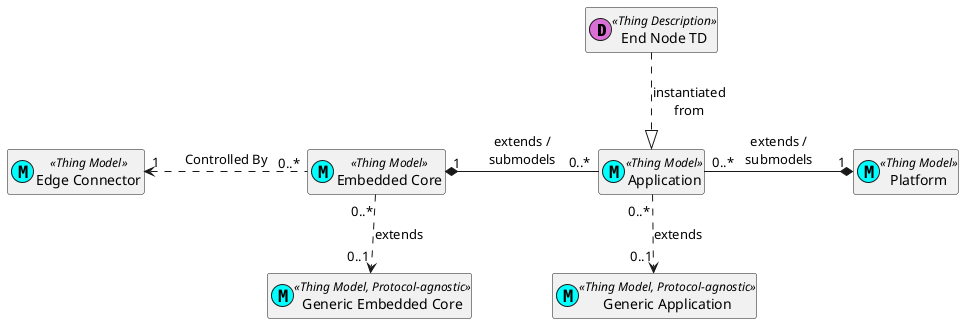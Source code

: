 @startuml

skinparam nodesep 80

class "End Node TD" as ssat << (D, orchid) Thing Description >>

class "Generic Application" as abtm  << (M, cyan) Thing Model, Protocol-agnostic >>

class "Application" as atm << (M, cyan) Thing Model >>

class "Generic Embedded Core" as rbtm << (M, cyan) Thing Model, Protocol-agnostic >>

class "Embedded Core" as rtm << (M, cyan) Thing Model >>

class "Platform" as ptm << (M, cyan) Thing Model >>

class "Edge Connector" as ectm << (M, cyan) Thing Model >>

ssat ..|> atm : instantiated\nfrom
atm "0..*"..> "0..1" abtm : extends

atm "0..*" -right--* "1" ptm : extends /\nsubmodels
atm "0..*" -left--* "1" rtm : extends /\nsubmodels

rtm "0..*" ..> "0..1"rbtm : extends

rtm "0..*" -left..> "1" ectm : Controlled By

hide empty members

@enduml
